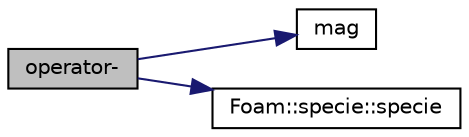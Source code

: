 digraph "operator-"
{
  bgcolor="transparent";
  edge [fontname="Helvetica",fontsize="10",labelfontname="Helvetica",labelfontsize="10"];
  node [fontname="Helvetica",fontsize="10",shape=record];
  rankdir="LR";
  Node148116 [label="operator-",height=0.2,width=0.4,color="black", fillcolor="grey75", style="filled", fontcolor="black"];
  Node148116 -> Node148117 [color="midnightblue",fontsize="10",style="solid",fontname="Helvetica"];
  Node148117 [label="mag",height=0.2,width=0.4,color="black",URL="$a21851.html#a929da2a3fdcf3dacbbe0487d3a330dae"];
  Node148116 -> Node148118 [color="midnightblue",fontsize="10",style="solid",fontname="Helvetica"];
  Node148118 [label="Foam::specie::specie",height=0.2,width=0.4,color="black",URL="$a31697.html#a94ed1c21a7543df8190a5e6001972fdd",tooltip="Construct from components without name. "];
}
